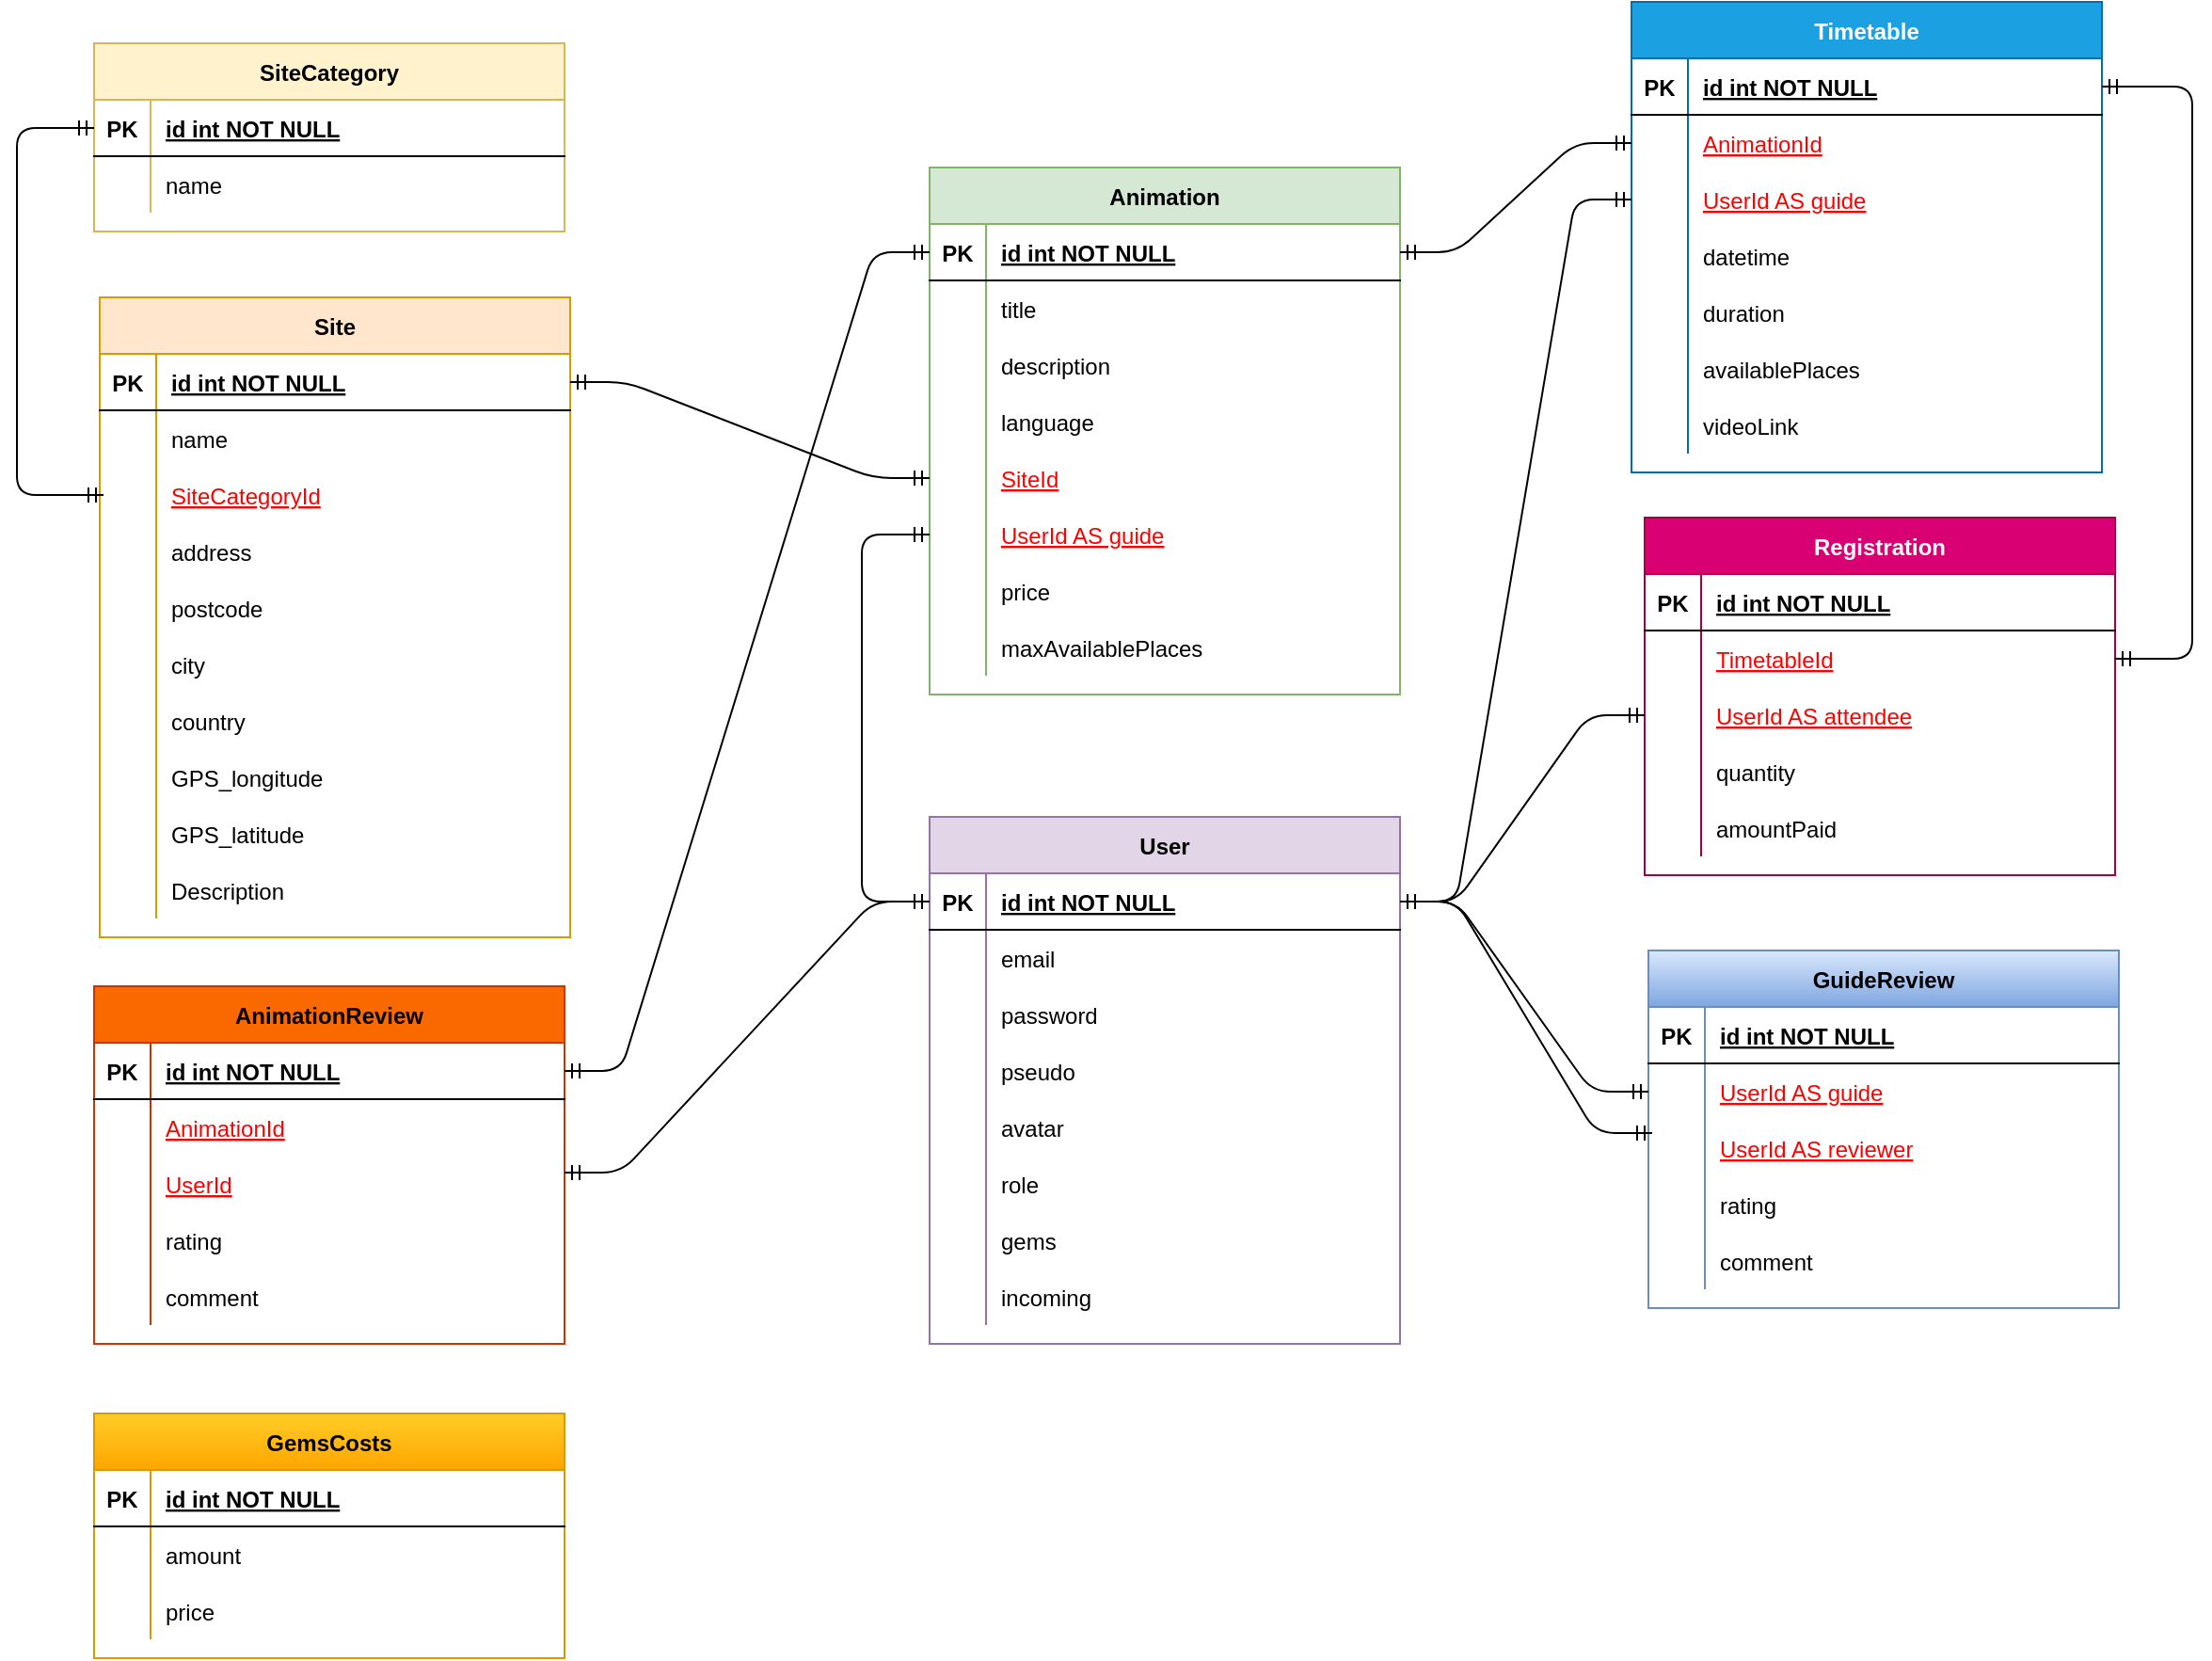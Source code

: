 <mxfile version="14.9.0" type="github">
  <diagram id="R2lEEEUBdFMjLlhIrx00" name="Page-1">
    <mxGraphModel dx="1422" dy="714" grid="0" gridSize="10" guides="1" tooltips="1" connect="1" arrows="1" fold="1" page="1" pageScale="1" pageWidth="1654" pageHeight="1169" math="0" shadow="0" extFonts="Permanent Marker^https://fonts.googleapis.com/css?family=Permanent+Marker">
      <root>
        <mxCell id="0" />
        <mxCell id="1" parent="0" />
        <mxCell id="C-vyLk0tnHw3VtMMgP7b-23" value="User" style="shape=table;startSize=30;container=1;collapsible=1;childLayout=tableLayout;fixedRows=1;rowLines=0;fontStyle=1;align=center;resizeLast=1;fillColor=#e1d5e7;strokeColor=#9673a6;" parent="1" vertex="1">
          <mxGeometry x="540" y="458" width="250" height="280" as="geometry" />
        </mxCell>
        <mxCell id="C-vyLk0tnHw3VtMMgP7b-24" value="" style="shape=partialRectangle;collapsible=0;dropTarget=0;pointerEvents=0;fillColor=none;points=[[0,0.5],[1,0.5]];portConstraint=eastwest;top=0;left=0;right=0;bottom=1;" parent="C-vyLk0tnHw3VtMMgP7b-23" vertex="1">
          <mxGeometry y="30" width="250" height="30" as="geometry" />
        </mxCell>
        <mxCell id="C-vyLk0tnHw3VtMMgP7b-25" value="PK" style="shape=partialRectangle;overflow=hidden;connectable=0;fillColor=none;top=0;left=0;bottom=0;right=0;fontStyle=1;" parent="C-vyLk0tnHw3VtMMgP7b-24" vertex="1">
          <mxGeometry width="30" height="30" as="geometry" />
        </mxCell>
        <mxCell id="C-vyLk0tnHw3VtMMgP7b-26" value="id int NOT NULL " style="shape=partialRectangle;overflow=hidden;connectable=0;fillColor=none;top=0;left=0;bottom=0;right=0;align=left;spacingLeft=6;fontStyle=5;" parent="C-vyLk0tnHw3VtMMgP7b-24" vertex="1">
          <mxGeometry x="30" width="220" height="30" as="geometry" />
        </mxCell>
        <mxCell id="C-vyLk0tnHw3VtMMgP7b-27" value="" style="shape=partialRectangle;collapsible=0;dropTarget=0;pointerEvents=0;fillColor=none;points=[[0,0.5],[1,0.5]];portConstraint=eastwest;top=0;left=0;right=0;bottom=0;" parent="C-vyLk0tnHw3VtMMgP7b-23" vertex="1">
          <mxGeometry y="60" width="250" height="30" as="geometry" />
        </mxCell>
        <mxCell id="C-vyLk0tnHw3VtMMgP7b-28" value="" style="shape=partialRectangle;overflow=hidden;connectable=0;fillColor=none;top=0;left=0;bottom=0;right=0;" parent="C-vyLk0tnHw3VtMMgP7b-27" vertex="1">
          <mxGeometry width="30" height="30" as="geometry" />
        </mxCell>
        <mxCell id="C-vyLk0tnHw3VtMMgP7b-29" value="email" style="shape=partialRectangle;overflow=hidden;connectable=0;fillColor=none;top=0;left=0;bottom=0;right=0;align=left;spacingLeft=6;" parent="C-vyLk0tnHw3VtMMgP7b-27" vertex="1">
          <mxGeometry x="30" width="220" height="30" as="geometry" />
        </mxCell>
        <mxCell id="28u61wPgRCXuvy8ZbBCX-1" value="" style="shape=partialRectangle;collapsible=0;dropTarget=0;pointerEvents=0;fillColor=none;top=0;left=0;bottom=0;right=0;points=[[0,0.5],[1,0.5]];portConstraint=eastwest;" vertex="1" parent="C-vyLk0tnHw3VtMMgP7b-23">
          <mxGeometry y="90" width="250" height="30" as="geometry" />
        </mxCell>
        <mxCell id="28u61wPgRCXuvy8ZbBCX-2" value="" style="shape=partialRectangle;connectable=0;fillColor=none;top=0;left=0;bottom=0;right=0;editable=1;overflow=hidden;" vertex="1" parent="28u61wPgRCXuvy8ZbBCX-1">
          <mxGeometry width="30" height="30" as="geometry" />
        </mxCell>
        <mxCell id="28u61wPgRCXuvy8ZbBCX-3" value="password" style="shape=partialRectangle;connectable=0;fillColor=none;top=0;left=0;bottom=0;right=0;align=left;spacingLeft=6;overflow=hidden;" vertex="1" parent="28u61wPgRCXuvy8ZbBCX-1">
          <mxGeometry x="30" width="220" height="30" as="geometry" />
        </mxCell>
        <mxCell id="28u61wPgRCXuvy8ZbBCX-4" value="" style="shape=partialRectangle;collapsible=0;dropTarget=0;pointerEvents=0;fillColor=none;top=0;left=0;bottom=0;right=0;points=[[0,0.5],[1,0.5]];portConstraint=eastwest;" vertex="1" parent="C-vyLk0tnHw3VtMMgP7b-23">
          <mxGeometry y="120" width="250" height="30" as="geometry" />
        </mxCell>
        <mxCell id="28u61wPgRCXuvy8ZbBCX-5" value="" style="shape=partialRectangle;connectable=0;fillColor=none;top=0;left=0;bottom=0;right=0;editable=1;overflow=hidden;" vertex="1" parent="28u61wPgRCXuvy8ZbBCX-4">
          <mxGeometry width="30" height="30" as="geometry" />
        </mxCell>
        <mxCell id="28u61wPgRCXuvy8ZbBCX-6" value="pseudo" style="shape=partialRectangle;connectable=0;fillColor=none;top=0;left=0;bottom=0;right=0;align=left;spacingLeft=6;overflow=hidden;" vertex="1" parent="28u61wPgRCXuvy8ZbBCX-4">
          <mxGeometry x="30" width="220" height="30" as="geometry" />
        </mxCell>
        <mxCell id="28u61wPgRCXuvy8ZbBCX-8" value="" style="shape=partialRectangle;collapsible=0;dropTarget=0;pointerEvents=0;fillColor=none;top=0;left=0;bottom=0;right=0;points=[[0,0.5],[1,0.5]];portConstraint=eastwest;" vertex="1" parent="C-vyLk0tnHw3VtMMgP7b-23">
          <mxGeometry y="150" width="250" height="30" as="geometry" />
        </mxCell>
        <mxCell id="28u61wPgRCXuvy8ZbBCX-9" value="" style="shape=partialRectangle;connectable=0;fillColor=none;top=0;left=0;bottom=0;right=0;editable=1;overflow=hidden;" vertex="1" parent="28u61wPgRCXuvy8ZbBCX-8">
          <mxGeometry width="30" height="30" as="geometry" />
        </mxCell>
        <mxCell id="28u61wPgRCXuvy8ZbBCX-10" value="avatar" style="shape=partialRectangle;connectable=0;fillColor=none;top=0;left=0;bottom=0;right=0;align=left;spacingLeft=6;overflow=hidden;" vertex="1" parent="28u61wPgRCXuvy8ZbBCX-8">
          <mxGeometry x="30" width="220" height="30" as="geometry" />
        </mxCell>
        <mxCell id="28u61wPgRCXuvy8ZbBCX-12" value="" style="shape=partialRectangle;collapsible=0;dropTarget=0;pointerEvents=0;fillColor=none;top=0;left=0;bottom=0;right=0;points=[[0,0.5],[1,0.5]];portConstraint=eastwest;" vertex="1" parent="C-vyLk0tnHw3VtMMgP7b-23">
          <mxGeometry y="180" width="250" height="30" as="geometry" />
        </mxCell>
        <mxCell id="28u61wPgRCXuvy8ZbBCX-13" value="" style="shape=partialRectangle;connectable=0;fillColor=none;top=0;left=0;bottom=0;right=0;editable=1;overflow=hidden;" vertex="1" parent="28u61wPgRCXuvy8ZbBCX-12">
          <mxGeometry width="30" height="30" as="geometry" />
        </mxCell>
        <mxCell id="28u61wPgRCXuvy8ZbBCX-14" value="role" style="shape=partialRectangle;connectable=0;fillColor=none;top=0;left=0;bottom=0;right=0;align=left;spacingLeft=6;overflow=hidden;" vertex="1" parent="28u61wPgRCXuvy8ZbBCX-12">
          <mxGeometry x="30" width="220" height="30" as="geometry" />
        </mxCell>
        <mxCell id="28u61wPgRCXuvy8ZbBCX-20" value="" style="shape=partialRectangle;collapsible=0;dropTarget=0;pointerEvents=0;fillColor=none;top=0;left=0;bottom=0;right=0;points=[[0,0.5],[1,0.5]];portConstraint=eastwest;" vertex="1" parent="C-vyLk0tnHw3VtMMgP7b-23">
          <mxGeometry y="210" width="250" height="30" as="geometry" />
        </mxCell>
        <mxCell id="28u61wPgRCXuvy8ZbBCX-21" value="" style="shape=partialRectangle;connectable=0;fillColor=none;top=0;left=0;bottom=0;right=0;editable=1;overflow=hidden;" vertex="1" parent="28u61wPgRCXuvy8ZbBCX-20">
          <mxGeometry width="30" height="30" as="geometry" />
        </mxCell>
        <mxCell id="28u61wPgRCXuvy8ZbBCX-22" value="gems" style="shape=partialRectangle;connectable=0;fillColor=none;top=0;left=0;bottom=0;right=0;align=left;spacingLeft=6;overflow=hidden;" vertex="1" parent="28u61wPgRCXuvy8ZbBCX-20">
          <mxGeometry x="30" width="220" height="30" as="geometry" />
        </mxCell>
        <mxCell id="28u61wPgRCXuvy8ZbBCX-23" value="" style="shape=partialRectangle;collapsible=0;dropTarget=0;pointerEvents=0;fillColor=none;top=0;left=0;bottom=0;right=0;points=[[0,0.5],[1,0.5]];portConstraint=eastwest;" vertex="1" parent="C-vyLk0tnHw3VtMMgP7b-23">
          <mxGeometry y="240" width="250" height="30" as="geometry" />
        </mxCell>
        <mxCell id="28u61wPgRCXuvy8ZbBCX-24" value="" style="shape=partialRectangle;connectable=0;fillColor=none;top=0;left=0;bottom=0;right=0;editable=1;overflow=hidden;" vertex="1" parent="28u61wPgRCXuvy8ZbBCX-23">
          <mxGeometry width="30" height="30" as="geometry" />
        </mxCell>
        <mxCell id="28u61wPgRCXuvy8ZbBCX-25" value="incoming" style="shape=partialRectangle;connectable=0;fillColor=none;top=0;left=0;bottom=0;right=0;align=left;spacingLeft=6;overflow=hidden;" vertex="1" parent="28u61wPgRCXuvy8ZbBCX-23">
          <mxGeometry x="30" width="220" height="30" as="geometry" />
        </mxCell>
        <mxCell id="28u61wPgRCXuvy8ZbBCX-26" value="Site" style="shape=table;startSize=30;container=1;collapsible=1;childLayout=tableLayout;fixedRows=1;rowLines=0;fontStyle=1;align=center;resizeLast=1;fillColor=#ffe6cc;strokeColor=#d79b00;" vertex="1" parent="1">
          <mxGeometry x="99" y="182" width="250" height="340" as="geometry" />
        </mxCell>
        <mxCell id="28u61wPgRCXuvy8ZbBCX-27" value="" style="shape=partialRectangle;collapsible=0;dropTarget=0;pointerEvents=0;fillColor=none;points=[[0,0.5],[1,0.5]];portConstraint=eastwest;top=0;left=0;right=0;bottom=1;" vertex="1" parent="28u61wPgRCXuvy8ZbBCX-26">
          <mxGeometry y="30" width="250" height="30" as="geometry" />
        </mxCell>
        <mxCell id="28u61wPgRCXuvy8ZbBCX-28" value="PK" style="shape=partialRectangle;overflow=hidden;connectable=0;fillColor=none;top=0;left=0;bottom=0;right=0;fontStyle=1;" vertex="1" parent="28u61wPgRCXuvy8ZbBCX-27">
          <mxGeometry width="30" height="30" as="geometry" />
        </mxCell>
        <mxCell id="28u61wPgRCXuvy8ZbBCX-29" value="id int NOT NULL " style="shape=partialRectangle;overflow=hidden;connectable=0;fillColor=none;top=0;left=0;bottom=0;right=0;align=left;spacingLeft=6;fontStyle=5;" vertex="1" parent="28u61wPgRCXuvy8ZbBCX-27">
          <mxGeometry x="30" width="220" height="30" as="geometry" />
        </mxCell>
        <mxCell id="28u61wPgRCXuvy8ZbBCX-30" value="" style="shape=partialRectangle;collapsible=0;dropTarget=0;pointerEvents=0;fillColor=none;points=[[0,0.5],[1,0.5]];portConstraint=eastwest;top=0;left=0;right=0;bottom=0;" vertex="1" parent="28u61wPgRCXuvy8ZbBCX-26">
          <mxGeometry y="60" width="250" height="30" as="geometry" />
        </mxCell>
        <mxCell id="28u61wPgRCXuvy8ZbBCX-31" value="" style="shape=partialRectangle;overflow=hidden;connectable=0;fillColor=none;top=0;left=0;bottom=0;right=0;" vertex="1" parent="28u61wPgRCXuvy8ZbBCX-30">
          <mxGeometry width="30" height="30" as="geometry" />
        </mxCell>
        <mxCell id="28u61wPgRCXuvy8ZbBCX-32" value="name" style="shape=partialRectangle;overflow=hidden;connectable=0;fillColor=none;top=0;left=0;bottom=0;right=0;align=left;spacingLeft=6;" vertex="1" parent="28u61wPgRCXuvy8ZbBCX-30">
          <mxGeometry x="30" width="220" height="30" as="geometry" />
        </mxCell>
        <mxCell id="28u61wPgRCXuvy8ZbBCX-83" value="" style="shape=partialRectangle;collapsible=0;dropTarget=0;pointerEvents=0;fillColor=none;top=0;left=0;bottom=0;right=0;points=[[0,0.5],[1,0.5]];portConstraint=eastwest;" vertex="1" parent="28u61wPgRCXuvy8ZbBCX-26">
          <mxGeometry y="90" width="250" height="30" as="geometry" />
        </mxCell>
        <mxCell id="28u61wPgRCXuvy8ZbBCX-84" value="" style="shape=partialRectangle;connectable=0;fillColor=none;top=0;left=0;bottom=0;right=0;editable=1;overflow=hidden;" vertex="1" parent="28u61wPgRCXuvy8ZbBCX-83">
          <mxGeometry width="30" height="30" as="geometry" />
        </mxCell>
        <mxCell id="28u61wPgRCXuvy8ZbBCX-85" value="SiteCategoryId" style="shape=partialRectangle;connectable=0;fillColor=none;top=0;left=0;bottom=0;right=0;align=left;spacingLeft=6;overflow=hidden;fontStyle=4;fontColor=#FF0000;" vertex="1" parent="28u61wPgRCXuvy8ZbBCX-83">
          <mxGeometry x="30" width="220" height="30" as="geometry" />
        </mxCell>
        <mxCell id="28u61wPgRCXuvy8ZbBCX-33" value="" style="shape=partialRectangle;collapsible=0;dropTarget=0;pointerEvents=0;fillColor=none;top=0;left=0;bottom=0;right=0;points=[[0,0.5],[1,0.5]];portConstraint=eastwest;" vertex="1" parent="28u61wPgRCXuvy8ZbBCX-26">
          <mxGeometry y="120" width="250" height="30" as="geometry" />
        </mxCell>
        <mxCell id="28u61wPgRCXuvy8ZbBCX-34" value="" style="shape=partialRectangle;connectable=0;fillColor=none;top=0;left=0;bottom=0;right=0;editable=1;overflow=hidden;" vertex="1" parent="28u61wPgRCXuvy8ZbBCX-33">
          <mxGeometry width="30" height="30" as="geometry" />
        </mxCell>
        <mxCell id="28u61wPgRCXuvy8ZbBCX-35" value="address" style="shape=partialRectangle;connectable=0;fillColor=none;top=0;left=0;bottom=0;right=0;align=left;spacingLeft=6;overflow=hidden;" vertex="1" parent="28u61wPgRCXuvy8ZbBCX-33">
          <mxGeometry x="30" width="220" height="30" as="geometry" />
        </mxCell>
        <mxCell id="28u61wPgRCXuvy8ZbBCX-36" value="" style="shape=partialRectangle;collapsible=0;dropTarget=0;pointerEvents=0;fillColor=none;top=0;left=0;bottom=0;right=0;points=[[0,0.5],[1,0.5]];portConstraint=eastwest;" vertex="1" parent="28u61wPgRCXuvy8ZbBCX-26">
          <mxGeometry y="150" width="250" height="30" as="geometry" />
        </mxCell>
        <mxCell id="28u61wPgRCXuvy8ZbBCX-37" value="" style="shape=partialRectangle;connectable=0;fillColor=none;top=0;left=0;bottom=0;right=0;editable=1;overflow=hidden;" vertex="1" parent="28u61wPgRCXuvy8ZbBCX-36">
          <mxGeometry width="30" height="30" as="geometry" />
        </mxCell>
        <mxCell id="28u61wPgRCXuvy8ZbBCX-38" value="postcode" style="shape=partialRectangle;connectable=0;fillColor=none;top=0;left=0;bottom=0;right=0;align=left;spacingLeft=6;overflow=hidden;" vertex="1" parent="28u61wPgRCXuvy8ZbBCX-36">
          <mxGeometry x="30" width="220" height="30" as="geometry" />
        </mxCell>
        <mxCell id="28u61wPgRCXuvy8ZbBCX-39" value="" style="shape=partialRectangle;collapsible=0;dropTarget=0;pointerEvents=0;fillColor=none;top=0;left=0;bottom=0;right=0;points=[[0,0.5],[1,0.5]];portConstraint=eastwest;" vertex="1" parent="28u61wPgRCXuvy8ZbBCX-26">
          <mxGeometry y="180" width="250" height="30" as="geometry" />
        </mxCell>
        <mxCell id="28u61wPgRCXuvy8ZbBCX-40" value="" style="shape=partialRectangle;connectable=0;fillColor=none;top=0;left=0;bottom=0;right=0;editable=1;overflow=hidden;" vertex="1" parent="28u61wPgRCXuvy8ZbBCX-39">
          <mxGeometry width="30" height="30" as="geometry" />
        </mxCell>
        <mxCell id="28u61wPgRCXuvy8ZbBCX-41" value="city" style="shape=partialRectangle;connectable=0;fillColor=none;top=0;left=0;bottom=0;right=0;align=left;spacingLeft=6;overflow=hidden;" vertex="1" parent="28u61wPgRCXuvy8ZbBCX-39">
          <mxGeometry x="30" width="220" height="30" as="geometry" />
        </mxCell>
        <mxCell id="28u61wPgRCXuvy8ZbBCX-42" value="" style="shape=partialRectangle;collapsible=0;dropTarget=0;pointerEvents=0;fillColor=none;top=0;left=0;bottom=0;right=0;points=[[0,0.5],[1,0.5]];portConstraint=eastwest;" vertex="1" parent="28u61wPgRCXuvy8ZbBCX-26">
          <mxGeometry y="210" width="250" height="30" as="geometry" />
        </mxCell>
        <mxCell id="28u61wPgRCXuvy8ZbBCX-43" value="" style="shape=partialRectangle;connectable=0;fillColor=none;top=0;left=0;bottom=0;right=0;editable=1;overflow=hidden;" vertex="1" parent="28u61wPgRCXuvy8ZbBCX-42">
          <mxGeometry width="30" height="30" as="geometry" />
        </mxCell>
        <mxCell id="28u61wPgRCXuvy8ZbBCX-44" value="country" style="shape=partialRectangle;connectable=0;fillColor=none;top=0;left=0;bottom=0;right=0;align=left;spacingLeft=6;overflow=hidden;" vertex="1" parent="28u61wPgRCXuvy8ZbBCX-42">
          <mxGeometry x="30" width="220" height="30" as="geometry" />
        </mxCell>
        <mxCell id="28u61wPgRCXuvy8ZbBCX-45" value="" style="shape=partialRectangle;collapsible=0;dropTarget=0;pointerEvents=0;fillColor=none;top=0;left=0;bottom=0;right=0;points=[[0,0.5],[1,0.5]];portConstraint=eastwest;" vertex="1" parent="28u61wPgRCXuvy8ZbBCX-26">
          <mxGeometry y="240" width="250" height="30" as="geometry" />
        </mxCell>
        <mxCell id="28u61wPgRCXuvy8ZbBCX-46" value="" style="shape=partialRectangle;connectable=0;fillColor=none;top=0;left=0;bottom=0;right=0;editable=1;overflow=hidden;" vertex="1" parent="28u61wPgRCXuvy8ZbBCX-45">
          <mxGeometry width="30" height="30" as="geometry" />
        </mxCell>
        <mxCell id="28u61wPgRCXuvy8ZbBCX-47" value="GPS_longitude" style="shape=partialRectangle;connectable=0;fillColor=none;top=0;left=0;bottom=0;right=0;align=left;spacingLeft=6;overflow=hidden;" vertex="1" parent="28u61wPgRCXuvy8ZbBCX-45">
          <mxGeometry x="30" width="220" height="30" as="geometry" />
        </mxCell>
        <mxCell id="28u61wPgRCXuvy8ZbBCX-48" value="" style="shape=partialRectangle;collapsible=0;dropTarget=0;pointerEvents=0;fillColor=none;top=0;left=0;bottom=0;right=0;points=[[0,0.5],[1,0.5]];portConstraint=eastwest;" vertex="1" parent="28u61wPgRCXuvy8ZbBCX-26">
          <mxGeometry y="270" width="250" height="30" as="geometry" />
        </mxCell>
        <mxCell id="28u61wPgRCXuvy8ZbBCX-49" value="" style="shape=partialRectangle;connectable=0;fillColor=none;top=0;left=0;bottom=0;right=0;editable=1;overflow=hidden;" vertex="1" parent="28u61wPgRCXuvy8ZbBCX-48">
          <mxGeometry width="30" height="30" as="geometry" />
        </mxCell>
        <mxCell id="28u61wPgRCXuvy8ZbBCX-50" value="GPS_latitude" style="shape=partialRectangle;connectable=0;fillColor=none;top=0;left=0;bottom=0;right=0;align=left;spacingLeft=6;overflow=hidden;" vertex="1" parent="28u61wPgRCXuvy8ZbBCX-48">
          <mxGeometry x="30" width="220" height="30" as="geometry" />
        </mxCell>
        <mxCell id="28u61wPgRCXuvy8ZbBCX-51" value="" style="shape=partialRectangle;collapsible=0;dropTarget=0;pointerEvents=0;fillColor=none;top=0;left=0;bottom=0;right=0;points=[[0,0.5],[1,0.5]];portConstraint=eastwest;" vertex="1" parent="28u61wPgRCXuvy8ZbBCX-26">
          <mxGeometry y="300" width="250" height="30" as="geometry" />
        </mxCell>
        <mxCell id="28u61wPgRCXuvy8ZbBCX-52" value="" style="shape=partialRectangle;connectable=0;fillColor=none;top=0;left=0;bottom=0;right=0;editable=1;overflow=hidden;" vertex="1" parent="28u61wPgRCXuvy8ZbBCX-51">
          <mxGeometry width="30" height="30" as="geometry" />
        </mxCell>
        <mxCell id="28u61wPgRCXuvy8ZbBCX-53" value="Description" style="shape=partialRectangle;connectable=0;fillColor=none;top=0;left=0;bottom=0;right=0;align=left;spacingLeft=6;overflow=hidden;" vertex="1" parent="28u61wPgRCXuvy8ZbBCX-51">
          <mxGeometry x="30" width="220" height="30" as="geometry" />
        </mxCell>
        <mxCell id="28u61wPgRCXuvy8ZbBCX-54" value="SiteCategory" style="shape=table;startSize=30;container=1;collapsible=1;childLayout=tableLayout;fixedRows=1;rowLines=0;fontStyle=1;align=center;resizeLast=1;fillColor=#fff2cc;strokeColor=#d6b656;" vertex="1" parent="1">
          <mxGeometry x="96" y="47" width="250" height="100" as="geometry" />
        </mxCell>
        <mxCell id="28u61wPgRCXuvy8ZbBCX-55" value="" style="shape=partialRectangle;collapsible=0;dropTarget=0;pointerEvents=0;fillColor=none;points=[[0,0.5],[1,0.5]];portConstraint=eastwest;top=0;left=0;right=0;bottom=1;" vertex="1" parent="28u61wPgRCXuvy8ZbBCX-54">
          <mxGeometry y="30" width="250" height="30" as="geometry" />
        </mxCell>
        <mxCell id="28u61wPgRCXuvy8ZbBCX-56" value="PK" style="shape=partialRectangle;overflow=hidden;connectable=0;fillColor=none;top=0;left=0;bottom=0;right=0;fontStyle=1;" vertex="1" parent="28u61wPgRCXuvy8ZbBCX-55">
          <mxGeometry width="30" height="30" as="geometry" />
        </mxCell>
        <mxCell id="28u61wPgRCXuvy8ZbBCX-57" value="id int NOT NULL " style="shape=partialRectangle;overflow=hidden;connectable=0;fillColor=none;top=0;left=0;bottom=0;right=0;align=left;spacingLeft=6;fontStyle=5;" vertex="1" parent="28u61wPgRCXuvy8ZbBCX-55">
          <mxGeometry x="30" width="220" height="30" as="geometry" />
        </mxCell>
        <mxCell id="28u61wPgRCXuvy8ZbBCX-58" value="" style="shape=partialRectangle;collapsible=0;dropTarget=0;pointerEvents=0;fillColor=none;points=[[0,0.5],[1,0.5]];portConstraint=eastwest;top=0;left=0;right=0;bottom=0;" vertex="1" parent="28u61wPgRCXuvy8ZbBCX-54">
          <mxGeometry y="60" width="250" height="30" as="geometry" />
        </mxCell>
        <mxCell id="28u61wPgRCXuvy8ZbBCX-59" value="" style="shape=partialRectangle;overflow=hidden;connectable=0;fillColor=none;top=0;left=0;bottom=0;right=0;" vertex="1" parent="28u61wPgRCXuvy8ZbBCX-58">
          <mxGeometry width="30" height="30" as="geometry" />
        </mxCell>
        <mxCell id="28u61wPgRCXuvy8ZbBCX-60" value="name" style="shape=partialRectangle;overflow=hidden;connectable=0;fillColor=none;top=0;left=0;bottom=0;right=0;align=left;spacingLeft=6;" vertex="1" parent="28u61wPgRCXuvy8ZbBCX-58">
          <mxGeometry x="30" width="220" height="30" as="geometry" />
        </mxCell>
        <mxCell id="28u61wPgRCXuvy8ZbBCX-86" value="Animation" style="shape=table;startSize=30;container=1;collapsible=1;childLayout=tableLayout;fixedRows=1;rowLines=0;fontStyle=1;align=center;resizeLast=1;fillColor=#d5e8d4;strokeColor=#82b366;" vertex="1" parent="1">
          <mxGeometry x="540" y="113" width="250" height="280" as="geometry" />
        </mxCell>
        <mxCell id="28u61wPgRCXuvy8ZbBCX-87" value="" style="shape=partialRectangle;collapsible=0;dropTarget=0;pointerEvents=0;fillColor=none;points=[[0,0.5],[1,0.5]];portConstraint=eastwest;top=0;left=0;right=0;bottom=1;" vertex="1" parent="28u61wPgRCXuvy8ZbBCX-86">
          <mxGeometry y="30" width="250" height="30" as="geometry" />
        </mxCell>
        <mxCell id="28u61wPgRCXuvy8ZbBCX-88" value="PK" style="shape=partialRectangle;overflow=hidden;connectable=0;fillColor=none;top=0;left=0;bottom=0;right=0;fontStyle=1;" vertex="1" parent="28u61wPgRCXuvy8ZbBCX-87">
          <mxGeometry width="30" height="30" as="geometry" />
        </mxCell>
        <mxCell id="28u61wPgRCXuvy8ZbBCX-89" value="id int NOT NULL " style="shape=partialRectangle;overflow=hidden;connectable=0;fillColor=none;top=0;left=0;bottom=0;right=0;align=left;spacingLeft=6;fontStyle=5;" vertex="1" parent="28u61wPgRCXuvy8ZbBCX-87">
          <mxGeometry x="30" width="220" height="30" as="geometry" />
        </mxCell>
        <mxCell id="28u61wPgRCXuvy8ZbBCX-90" value="" style="shape=partialRectangle;collapsible=0;dropTarget=0;pointerEvents=0;fillColor=none;points=[[0,0.5],[1,0.5]];portConstraint=eastwest;top=0;left=0;right=0;bottom=0;" vertex="1" parent="28u61wPgRCXuvy8ZbBCX-86">
          <mxGeometry y="60" width="250" height="30" as="geometry" />
        </mxCell>
        <mxCell id="28u61wPgRCXuvy8ZbBCX-91" value="" style="shape=partialRectangle;overflow=hidden;connectable=0;fillColor=none;top=0;left=0;bottom=0;right=0;" vertex="1" parent="28u61wPgRCXuvy8ZbBCX-90">
          <mxGeometry width="30" height="30" as="geometry" />
        </mxCell>
        <mxCell id="28u61wPgRCXuvy8ZbBCX-92" value="title" style="shape=partialRectangle;overflow=hidden;connectable=0;fillColor=none;top=0;left=0;bottom=0;right=0;align=left;spacingLeft=6;" vertex="1" parent="28u61wPgRCXuvy8ZbBCX-90">
          <mxGeometry x="30" width="220" height="30" as="geometry" />
        </mxCell>
        <mxCell id="28u61wPgRCXuvy8ZbBCX-99" value="" style="shape=partialRectangle;collapsible=0;dropTarget=0;pointerEvents=0;fillColor=none;top=0;left=0;bottom=0;right=0;points=[[0,0.5],[1,0.5]];portConstraint=eastwest;" vertex="1" parent="28u61wPgRCXuvy8ZbBCX-86">
          <mxGeometry y="90" width="250" height="30" as="geometry" />
        </mxCell>
        <mxCell id="28u61wPgRCXuvy8ZbBCX-100" value="" style="shape=partialRectangle;connectable=0;fillColor=none;top=0;left=0;bottom=0;right=0;editable=1;overflow=hidden;" vertex="1" parent="28u61wPgRCXuvy8ZbBCX-99">
          <mxGeometry width="30" height="30" as="geometry" />
        </mxCell>
        <mxCell id="28u61wPgRCXuvy8ZbBCX-101" value="description" style="shape=partialRectangle;connectable=0;fillColor=none;top=0;left=0;bottom=0;right=0;align=left;spacingLeft=6;overflow=hidden;" vertex="1" parent="28u61wPgRCXuvy8ZbBCX-99">
          <mxGeometry x="30" width="220" height="30" as="geometry" />
        </mxCell>
        <mxCell id="28u61wPgRCXuvy8ZbBCX-102" value="" style="shape=partialRectangle;collapsible=0;dropTarget=0;pointerEvents=0;fillColor=none;top=0;left=0;bottom=0;right=0;points=[[0,0.5],[1,0.5]];portConstraint=eastwest;" vertex="1" parent="28u61wPgRCXuvy8ZbBCX-86">
          <mxGeometry y="120" width="250" height="30" as="geometry" />
        </mxCell>
        <mxCell id="28u61wPgRCXuvy8ZbBCX-103" value="" style="shape=partialRectangle;connectable=0;fillColor=none;top=0;left=0;bottom=0;right=0;editable=1;overflow=hidden;" vertex="1" parent="28u61wPgRCXuvy8ZbBCX-102">
          <mxGeometry width="30" height="30" as="geometry" />
        </mxCell>
        <mxCell id="28u61wPgRCXuvy8ZbBCX-104" value="language" style="shape=partialRectangle;connectable=0;fillColor=none;top=0;left=0;bottom=0;right=0;align=left;spacingLeft=6;overflow=hidden;" vertex="1" parent="28u61wPgRCXuvy8ZbBCX-102">
          <mxGeometry x="30" width="220" height="30" as="geometry" />
        </mxCell>
        <mxCell id="28u61wPgRCXuvy8ZbBCX-93" value="" style="shape=partialRectangle;collapsible=0;dropTarget=0;pointerEvents=0;fillColor=none;top=0;left=0;bottom=0;right=0;points=[[0,0.5],[1,0.5]];portConstraint=eastwest;" vertex="1" parent="28u61wPgRCXuvy8ZbBCX-86">
          <mxGeometry y="150" width="250" height="30" as="geometry" />
        </mxCell>
        <mxCell id="28u61wPgRCXuvy8ZbBCX-94" value="" style="shape=partialRectangle;connectable=0;fillColor=none;top=0;left=0;bottom=0;right=0;editable=1;overflow=hidden;" vertex="1" parent="28u61wPgRCXuvy8ZbBCX-93">
          <mxGeometry width="30" height="30" as="geometry" />
        </mxCell>
        <mxCell id="28u61wPgRCXuvy8ZbBCX-95" value="SiteId" style="shape=partialRectangle;connectable=0;fillColor=none;top=0;left=0;bottom=0;right=0;align=left;spacingLeft=6;overflow=hidden;fontStyle=4;fontColor=#FF0000;" vertex="1" parent="28u61wPgRCXuvy8ZbBCX-93">
          <mxGeometry x="30" width="220" height="30" as="geometry" />
        </mxCell>
        <mxCell id="28u61wPgRCXuvy8ZbBCX-96" value="" style="shape=partialRectangle;collapsible=0;dropTarget=0;pointerEvents=0;fillColor=none;top=0;left=0;bottom=0;right=0;points=[[0,0.5],[1,0.5]];portConstraint=eastwest;" vertex="1" parent="28u61wPgRCXuvy8ZbBCX-86">
          <mxGeometry y="180" width="250" height="30" as="geometry" />
        </mxCell>
        <mxCell id="28u61wPgRCXuvy8ZbBCX-97" value="" style="shape=partialRectangle;connectable=0;fillColor=none;top=0;left=0;bottom=0;right=0;editable=1;overflow=hidden;" vertex="1" parent="28u61wPgRCXuvy8ZbBCX-96">
          <mxGeometry width="30" height="30" as="geometry" />
        </mxCell>
        <mxCell id="28u61wPgRCXuvy8ZbBCX-98" value="UserId AS guide" style="shape=partialRectangle;connectable=0;fillColor=none;top=0;left=0;bottom=0;right=0;align=left;spacingLeft=6;overflow=hidden;fontStyle=4;fontColor=#FF0000;" vertex="1" parent="28u61wPgRCXuvy8ZbBCX-96">
          <mxGeometry x="30" width="220" height="30" as="geometry" />
        </mxCell>
        <mxCell id="28u61wPgRCXuvy8ZbBCX-105" value="" style="shape=partialRectangle;collapsible=0;dropTarget=0;pointerEvents=0;fillColor=none;top=0;left=0;bottom=0;right=0;points=[[0,0.5],[1,0.5]];portConstraint=eastwest;" vertex="1" parent="28u61wPgRCXuvy8ZbBCX-86">
          <mxGeometry y="210" width="250" height="30" as="geometry" />
        </mxCell>
        <mxCell id="28u61wPgRCXuvy8ZbBCX-106" value="" style="shape=partialRectangle;connectable=0;fillColor=none;top=0;left=0;bottom=0;right=0;editable=1;overflow=hidden;" vertex="1" parent="28u61wPgRCXuvy8ZbBCX-105">
          <mxGeometry width="30" height="30" as="geometry" />
        </mxCell>
        <mxCell id="28u61wPgRCXuvy8ZbBCX-107" value="price" style="shape=partialRectangle;connectable=0;fillColor=none;top=0;left=0;bottom=0;right=0;align=left;spacingLeft=6;overflow=hidden;" vertex="1" parent="28u61wPgRCXuvy8ZbBCX-105">
          <mxGeometry x="30" width="220" height="30" as="geometry" />
        </mxCell>
        <mxCell id="28u61wPgRCXuvy8ZbBCX-108" value="" style="shape=partialRectangle;collapsible=0;dropTarget=0;pointerEvents=0;fillColor=none;top=0;left=0;bottom=0;right=0;points=[[0,0.5],[1,0.5]];portConstraint=eastwest;" vertex="1" parent="28u61wPgRCXuvy8ZbBCX-86">
          <mxGeometry y="240" width="250" height="30" as="geometry" />
        </mxCell>
        <mxCell id="28u61wPgRCXuvy8ZbBCX-109" value="" style="shape=partialRectangle;connectable=0;fillColor=none;top=0;left=0;bottom=0;right=0;editable=1;overflow=hidden;" vertex="1" parent="28u61wPgRCXuvy8ZbBCX-108">
          <mxGeometry width="30" height="30" as="geometry" />
        </mxCell>
        <mxCell id="28u61wPgRCXuvy8ZbBCX-110" value="maxAvailablePlaces" style="shape=partialRectangle;connectable=0;fillColor=none;top=0;left=0;bottom=0;right=0;align=left;spacingLeft=6;overflow=hidden;" vertex="1" parent="28u61wPgRCXuvy8ZbBCX-108">
          <mxGeometry x="30" width="220" height="30" as="geometry" />
        </mxCell>
        <mxCell id="28u61wPgRCXuvy8ZbBCX-120" value="Timetable" style="shape=table;startSize=30;container=1;collapsible=1;childLayout=tableLayout;fixedRows=1;rowLines=0;fontStyle=1;align=center;resizeLast=1;fillColor=#1ba1e2;strokeColor=#006EAF;fontColor=#ffffff;" vertex="1" parent="1">
          <mxGeometry x="913" y="25" width="250" height="250" as="geometry" />
        </mxCell>
        <mxCell id="28u61wPgRCXuvy8ZbBCX-121" value="" style="shape=partialRectangle;collapsible=0;dropTarget=0;pointerEvents=0;fillColor=none;points=[[0,0.5],[1,0.5]];portConstraint=eastwest;top=0;left=0;right=0;bottom=1;" vertex="1" parent="28u61wPgRCXuvy8ZbBCX-120">
          <mxGeometry y="30" width="250" height="30" as="geometry" />
        </mxCell>
        <mxCell id="28u61wPgRCXuvy8ZbBCX-122" value="PK" style="shape=partialRectangle;overflow=hidden;connectable=0;fillColor=none;top=0;left=0;bottom=0;right=0;fontStyle=1;" vertex="1" parent="28u61wPgRCXuvy8ZbBCX-121">
          <mxGeometry width="30" height="30" as="geometry" />
        </mxCell>
        <mxCell id="28u61wPgRCXuvy8ZbBCX-123" value="id int NOT NULL " style="shape=partialRectangle;overflow=hidden;connectable=0;fillColor=none;top=0;left=0;bottom=0;right=0;align=left;spacingLeft=6;fontStyle=5;" vertex="1" parent="28u61wPgRCXuvy8ZbBCX-121">
          <mxGeometry x="30" width="220" height="30" as="geometry" />
        </mxCell>
        <mxCell id="28u61wPgRCXuvy8ZbBCX-133" value="" style="shape=partialRectangle;collapsible=0;dropTarget=0;pointerEvents=0;fillColor=none;top=0;left=0;bottom=0;right=0;points=[[0,0.5],[1,0.5]];portConstraint=eastwest;" vertex="1" parent="28u61wPgRCXuvy8ZbBCX-120">
          <mxGeometry y="60" width="250" height="30" as="geometry" />
        </mxCell>
        <mxCell id="28u61wPgRCXuvy8ZbBCX-134" value="" style="shape=partialRectangle;connectable=0;fillColor=none;top=0;left=0;bottom=0;right=0;editable=1;overflow=hidden;" vertex="1" parent="28u61wPgRCXuvy8ZbBCX-133">
          <mxGeometry width="30" height="30" as="geometry" />
        </mxCell>
        <mxCell id="28u61wPgRCXuvy8ZbBCX-135" value="AnimationId" style="shape=partialRectangle;connectable=0;fillColor=none;top=0;left=0;bottom=0;right=0;align=left;spacingLeft=6;overflow=hidden;fontStyle=4;fontColor=#FF0000;" vertex="1" parent="28u61wPgRCXuvy8ZbBCX-133">
          <mxGeometry x="30" width="220" height="30" as="geometry" />
        </mxCell>
        <mxCell id="28u61wPgRCXuvy8ZbBCX-136" value="" style="shape=partialRectangle;collapsible=0;dropTarget=0;pointerEvents=0;fillColor=none;top=0;left=0;bottom=0;right=0;points=[[0,0.5],[1,0.5]];portConstraint=eastwest;" vertex="1" parent="28u61wPgRCXuvy8ZbBCX-120">
          <mxGeometry y="90" width="250" height="30" as="geometry" />
        </mxCell>
        <mxCell id="28u61wPgRCXuvy8ZbBCX-137" value="" style="shape=partialRectangle;connectable=0;fillColor=none;top=0;left=0;bottom=0;right=0;editable=1;overflow=hidden;" vertex="1" parent="28u61wPgRCXuvy8ZbBCX-136">
          <mxGeometry width="30" height="30" as="geometry" />
        </mxCell>
        <mxCell id="28u61wPgRCXuvy8ZbBCX-138" value="UserId AS guide" style="shape=partialRectangle;connectable=0;fillColor=none;top=0;left=0;bottom=0;right=0;align=left;spacingLeft=6;overflow=hidden;fontStyle=4;fontColor=#FF0000;" vertex="1" parent="28u61wPgRCXuvy8ZbBCX-136">
          <mxGeometry x="30" width="220" height="30" as="geometry" />
        </mxCell>
        <mxCell id="28u61wPgRCXuvy8ZbBCX-124" value="" style="shape=partialRectangle;collapsible=0;dropTarget=0;pointerEvents=0;fillColor=none;points=[[0,0.5],[1,0.5]];portConstraint=eastwest;top=0;left=0;right=0;bottom=0;" vertex="1" parent="28u61wPgRCXuvy8ZbBCX-120">
          <mxGeometry y="120" width="250" height="30" as="geometry" />
        </mxCell>
        <mxCell id="28u61wPgRCXuvy8ZbBCX-125" value="" style="shape=partialRectangle;overflow=hidden;connectable=0;fillColor=none;top=0;left=0;bottom=0;right=0;" vertex="1" parent="28u61wPgRCXuvy8ZbBCX-124">
          <mxGeometry width="30" height="30" as="geometry" />
        </mxCell>
        <mxCell id="28u61wPgRCXuvy8ZbBCX-126" value="datetime" style="shape=partialRectangle;overflow=hidden;connectable=0;fillColor=none;top=0;left=0;bottom=0;right=0;align=left;spacingLeft=6;" vertex="1" parent="28u61wPgRCXuvy8ZbBCX-124">
          <mxGeometry x="30" width="220" height="30" as="geometry" />
        </mxCell>
        <mxCell id="28u61wPgRCXuvy8ZbBCX-127" value="" style="shape=partialRectangle;collapsible=0;dropTarget=0;pointerEvents=0;fillColor=none;top=0;left=0;bottom=0;right=0;points=[[0,0.5],[1,0.5]];portConstraint=eastwest;" vertex="1" parent="28u61wPgRCXuvy8ZbBCX-120">
          <mxGeometry y="150" width="250" height="30" as="geometry" />
        </mxCell>
        <mxCell id="28u61wPgRCXuvy8ZbBCX-128" value="" style="shape=partialRectangle;connectable=0;fillColor=none;top=0;left=0;bottom=0;right=0;editable=1;overflow=hidden;" vertex="1" parent="28u61wPgRCXuvy8ZbBCX-127">
          <mxGeometry width="30" height="30" as="geometry" />
        </mxCell>
        <mxCell id="28u61wPgRCXuvy8ZbBCX-129" value="duration" style="shape=partialRectangle;connectable=0;fillColor=none;top=0;left=0;bottom=0;right=0;align=left;spacingLeft=6;overflow=hidden;" vertex="1" parent="28u61wPgRCXuvy8ZbBCX-127">
          <mxGeometry x="30" width="220" height="30" as="geometry" />
        </mxCell>
        <mxCell id="28u61wPgRCXuvy8ZbBCX-130" value="" style="shape=partialRectangle;collapsible=0;dropTarget=0;pointerEvents=0;fillColor=none;top=0;left=0;bottom=0;right=0;points=[[0,0.5],[1,0.5]];portConstraint=eastwest;" vertex="1" parent="28u61wPgRCXuvy8ZbBCX-120">
          <mxGeometry y="180" width="250" height="30" as="geometry" />
        </mxCell>
        <mxCell id="28u61wPgRCXuvy8ZbBCX-131" value="" style="shape=partialRectangle;connectable=0;fillColor=none;top=0;left=0;bottom=0;right=0;editable=1;overflow=hidden;" vertex="1" parent="28u61wPgRCXuvy8ZbBCX-130">
          <mxGeometry width="30" height="30" as="geometry" />
        </mxCell>
        <mxCell id="28u61wPgRCXuvy8ZbBCX-132" value="availablePlaces" style="shape=partialRectangle;connectable=0;fillColor=none;top=0;left=0;bottom=0;right=0;align=left;spacingLeft=6;overflow=hidden;" vertex="1" parent="28u61wPgRCXuvy8ZbBCX-130">
          <mxGeometry x="30" width="220" height="30" as="geometry" />
        </mxCell>
        <mxCell id="28u61wPgRCXuvy8ZbBCX-218" value="" style="shape=partialRectangle;collapsible=0;dropTarget=0;pointerEvents=0;fillColor=none;top=0;left=0;bottom=0;right=0;points=[[0,0.5],[1,0.5]];portConstraint=eastwest;" vertex="1" parent="28u61wPgRCXuvy8ZbBCX-120">
          <mxGeometry y="210" width="250" height="30" as="geometry" />
        </mxCell>
        <mxCell id="28u61wPgRCXuvy8ZbBCX-219" value="" style="shape=partialRectangle;connectable=0;fillColor=none;top=0;left=0;bottom=0;right=0;editable=1;overflow=hidden;" vertex="1" parent="28u61wPgRCXuvy8ZbBCX-218">
          <mxGeometry width="30" height="30" as="geometry" />
        </mxCell>
        <mxCell id="28u61wPgRCXuvy8ZbBCX-220" value="videoLink" style="shape=partialRectangle;connectable=0;fillColor=none;top=0;left=0;bottom=0;right=0;align=left;spacingLeft=6;overflow=hidden;" vertex="1" parent="28u61wPgRCXuvy8ZbBCX-218">
          <mxGeometry x="30" width="220" height="30" as="geometry" />
        </mxCell>
        <mxCell id="28u61wPgRCXuvy8ZbBCX-145" value="Registration" style="shape=table;startSize=30;container=1;collapsible=1;childLayout=tableLayout;fixedRows=1;rowLines=0;fontStyle=1;align=center;resizeLast=1;fillColor=#d80073;strokeColor=#A50040;fontColor=#ffffff;" vertex="1" parent="1">
          <mxGeometry x="920" y="299" width="250" height="190" as="geometry" />
        </mxCell>
        <mxCell id="28u61wPgRCXuvy8ZbBCX-146" value="" style="shape=partialRectangle;collapsible=0;dropTarget=0;pointerEvents=0;fillColor=none;points=[[0,0.5],[1,0.5]];portConstraint=eastwest;top=0;left=0;right=0;bottom=1;" vertex="1" parent="28u61wPgRCXuvy8ZbBCX-145">
          <mxGeometry y="30" width="250" height="30" as="geometry" />
        </mxCell>
        <mxCell id="28u61wPgRCXuvy8ZbBCX-147" value="PK" style="shape=partialRectangle;overflow=hidden;connectable=0;fillColor=none;top=0;left=0;bottom=0;right=0;fontStyle=1;" vertex="1" parent="28u61wPgRCXuvy8ZbBCX-146">
          <mxGeometry width="30" height="30" as="geometry" />
        </mxCell>
        <mxCell id="28u61wPgRCXuvy8ZbBCX-148" value="id int NOT NULL " style="shape=partialRectangle;overflow=hidden;connectable=0;fillColor=none;top=0;left=0;bottom=0;right=0;align=left;spacingLeft=6;fontStyle=5;" vertex="1" parent="28u61wPgRCXuvy8ZbBCX-146">
          <mxGeometry x="30" width="220" height="30" as="geometry" />
        </mxCell>
        <mxCell id="28u61wPgRCXuvy8ZbBCX-149" value="" style="shape=partialRectangle;collapsible=0;dropTarget=0;pointerEvents=0;fillColor=none;top=0;left=0;bottom=0;right=0;points=[[0,0.5],[1,0.5]];portConstraint=eastwest;" vertex="1" parent="28u61wPgRCXuvy8ZbBCX-145">
          <mxGeometry y="60" width="250" height="30" as="geometry" />
        </mxCell>
        <mxCell id="28u61wPgRCXuvy8ZbBCX-150" value="" style="shape=partialRectangle;connectable=0;fillColor=none;top=0;left=0;bottom=0;right=0;editable=1;overflow=hidden;" vertex="1" parent="28u61wPgRCXuvy8ZbBCX-149">
          <mxGeometry width="30" height="30" as="geometry" />
        </mxCell>
        <mxCell id="28u61wPgRCXuvy8ZbBCX-151" value="TimetableId" style="shape=partialRectangle;connectable=0;fillColor=none;top=0;left=0;bottom=0;right=0;align=left;spacingLeft=6;overflow=hidden;fontStyle=4;fontColor=#FF0000;" vertex="1" parent="28u61wPgRCXuvy8ZbBCX-149">
          <mxGeometry x="30" width="220" height="30" as="geometry" />
        </mxCell>
        <mxCell id="28u61wPgRCXuvy8ZbBCX-152" value="" style="shape=partialRectangle;collapsible=0;dropTarget=0;pointerEvents=0;fillColor=none;top=0;left=0;bottom=0;right=0;points=[[0,0.5],[1,0.5]];portConstraint=eastwest;" vertex="1" parent="28u61wPgRCXuvy8ZbBCX-145">
          <mxGeometry y="90" width="250" height="30" as="geometry" />
        </mxCell>
        <mxCell id="28u61wPgRCXuvy8ZbBCX-153" value="" style="shape=partialRectangle;connectable=0;fillColor=none;top=0;left=0;bottom=0;right=0;editable=1;overflow=hidden;" vertex="1" parent="28u61wPgRCXuvy8ZbBCX-152">
          <mxGeometry width="30" height="30" as="geometry" />
        </mxCell>
        <mxCell id="28u61wPgRCXuvy8ZbBCX-154" value="UserId AS attendee" style="shape=partialRectangle;connectable=0;fillColor=none;top=0;left=0;bottom=0;right=0;align=left;spacingLeft=6;overflow=hidden;fontStyle=4;fontColor=#FF0000;" vertex="1" parent="28u61wPgRCXuvy8ZbBCX-152">
          <mxGeometry x="30" width="220" height="30" as="geometry" />
        </mxCell>
        <mxCell id="28u61wPgRCXuvy8ZbBCX-155" value="" style="shape=partialRectangle;collapsible=0;dropTarget=0;pointerEvents=0;fillColor=none;points=[[0,0.5],[1,0.5]];portConstraint=eastwest;top=0;left=0;right=0;bottom=0;" vertex="1" parent="28u61wPgRCXuvy8ZbBCX-145">
          <mxGeometry y="120" width="250" height="30" as="geometry" />
        </mxCell>
        <mxCell id="28u61wPgRCXuvy8ZbBCX-156" value="" style="shape=partialRectangle;overflow=hidden;connectable=0;fillColor=none;top=0;left=0;bottom=0;right=0;" vertex="1" parent="28u61wPgRCXuvy8ZbBCX-155">
          <mxGeometry width="30" height="30" as="geometry" />
        </mxCell>
        <mxCell id="28u61wPgRCXuvy8ZbBCX-157" value="quantity" style="shape=partialRectangle;overflow=hidden;connectable=0;fillColor=none;top=0;left=0;bottom=0;right=0;align=left;spacingLeft=6;" vertex="1" parent="28u61wPgRCXuvy8ZbBCX-155">
          <mxGeometry x="30" width="220" height="30" as="geometry" />
        </mxCell>
        <mxCell id="28u61wPgRCXuvy8ZbBCX-158" value="" style="shape=partialRectangle;collapsible=0;dropTarget=0;pointerEvents=0;fillColor=none;top=0;left=0;bottom=0;right=0;points=[[0,0.5],[1,0.5]];portConstraint=eastwest;" vertex="1" parent="28u61wPgRCXuvy8ZbBCX-145">
          <mxGeometry y="150" width="250" height="30" as="geometry" />
        </mxCell>
        <mxCell id="28u61wPgRCXuvy8ZbBCX-159" value="" style="shape=partialRectangle;connectable=0;fillColor=none;top=0;left=0;bottom=0;right=0;editable=1;overflow=hidden;" vertex="1" parent="28u61wPgRCXuvy8ZbBCX-158">
          <mxGeometry width="30" height="30" as="geometry" />
        </mxCell>
        <mxCell id="28u61wPgRCXuvy8ZbBCX-160" value="amountPaid" style="shape=partialRectangle;connectable=0;fillColor=none;top=0;left=0;bottom=0;right=0;align=left;spacingLeft=6;overflow=hidden;" vertex="1" parent="28u61wPgRCXuvy8ZbBCX-158">
          <mxGeometry x="30" width="220" height="30" as="geometry" />
        </mxCell>
        <mxCell id="28u61wPgRCXuvy8ZbBCX-164" value="AnimationReview" style="shape=table;startSize=30;container=1;collapsible=1;childLayout=tableLayout;fixedRows=1;rowLines=0;fontStyle=1;align=center;resizeLast=1;fillColor=#fa6800;strokeColor=#C73500;fontColor=#000000;" vertex="1" parent="1">
          <mxGeometry x="96" y="548" width="250" height="190" as="geometry" />
        </mxCell>
        <mxCell id="28u61wPgRCXuvy8ZbBCX-165" value="" style="shape=partialRectangle;collapsible=0;dropTarget=0;pointerEvents=0;fillColor=none;points=[[0,0.5],[1,0.5]];portConstraint=eastwest;top=0;left=0;right=0;bottom=1;" vertex="1" parent="28u61wPgRCXuvy8ZbBCX-164">
          <mxGeometry y="30" width="250" height="30" as="geometry" />
        </mxCell>
        <mxCell id="28u61wPgRCXuvy8ZbBCX-166" value="PK" style="shape=partialRectangle;overflow=hidden;connectable=0;fillColor=none;top=0;left=0;bottom=0;right=0;fontStyle=1;" vertex="1" parent="28u61wPgRCXuvy8ZbBCX-165">
          <mxGeometry width="30" height="30" as="geometry" />
        </mxCell>
        <mxCell id="28u61wPgRCXuvy8ZbBCX-167" value="id int NOT NULL " style="shape=partialRectangle;overflow=hidden;connectable=0;fillColor=none;top=0;left=0;bottom=0;right=0;align=left;spacingLeft=6;fontStyle=5;" vertex="1" parent="28u61wPgRCXuvy8ZbBCX-165">
          <mxGeometry x="30" width="220" height="30" as="geometry" />
        </mxCell>
        <mxCell id="28u61wPgRCXuvy8ZbBCX-177" value="" style="shape=partialRectangle;collapsible=0;dropTarget=0;pointerEvents=0;fillColor=none;top=0;left=0;bottom=0;right=0;points=[[0,0.5],[1,0.5]];portConstraint=eastwest;" vertex="1" parent="28u61wPgRCXuvy8ZbBCX-164">
          <mxGeometry y="60" width="250" height="30" as="geometry" />
        </mxCell>
        <mxCell id="28u61wPgRCXuvy8ZbBCX-178" value="" style="shape=partialRectangle;connectable=0;fillColor=none;top=0;left=0;bottom=0;right=0;editable=1;overflow=hidden;" vertex="1" parent="28u61wPgRCXuvy8ZbBCX-177">
          <mxGeometry width="30" height="30" as="geometry" />
        </mxCell>
        <mxCell id="28u61wPgRCXuvy8ZbBCX-179" value="AnimationId" style="shape=partialRectangle;connectable=0;fillColor=none;top=0;left=0;bottom=0;right=0;align=left;spacingLeft=6;overflow=hidden;fontStyle=4;fontColor=#FF0000;" vertex="1" parent="28u61wPgRCXuvy8ZbBCX-177">
          <mxGeometry x="30" width="220" height="30" as="geometry" />
        </mxCell>
        <mxCell id="28u61wPgRCXuvy8ZbBCX-180" value="" style="shape=partialRectangle;collapsible=0;dropTarget=0;pointerEvents=0;fillColor=none;top=0;left=0;bottom=0;right=0;points=[[0,0.5],[1,0.5]];portConstraint=eastwest;" vertex="1" parent="28u61wPgRCXuvy8ZbBCX-164">
          <mxGeometry y="90" width="250" height="30" as="geometry" />
        </mxCell>
        <mxCell id="28u61wPgRCXuvy8ZbBCX-181" value="" style="shape=partialRectangle;connectable=0;fillColor=none;top=0;left=0;bottom=0;right=0;editable=1;overflow=hidden;" vertex="1" parent="28u61wPgRCXuvy8ZbBCX-180">
          <mxGeometry width="30" height="30" as="geometry" />
        </mxCell>
        <mxCell id="28u61wPgRCXuvy8ZbBCX-182" value="UserId" style="shape=partialRectangle;connectable=0;fillColor=none;top=0;left=0;bottom=0;right=0;align=left;spacingLeft=6;overflow=hidden;fontStyle=4;fontColor=#FF0000;" vertex="1" parent="28u61wPgRCXuvy8ZbBCX-180">
          <mxGeometry x="30" width="220" height="30" as="geometry" />
        </mxCell>
        <mxCell id="28u61wPgRCXuvy8ZbBCX-183" value="" style="shape=partialRectangle;collapsible=0;dropTarget=0;pointerEvents=0;fillColor=none;top=0;left=0;bottom=0;right=0;points=[[0,0.5],[1,0.5]];portConstraint=eastwest;" vertex="1" parent="28u61wPgRCXuvy8ZbBCX-164">
          <mxGeometry y="120" width="250" height="30" as="geometry" />
        </mxCell>
        <mxCell id="28u61wPgRCXuvy8ZbBCX-184" value="" style="shape=partialRectangle;connectable=0;fillColor=none;top=0;left=0;bottom=0;right=0;editable=1;overflow=hidden;" vertex="1" parent="28u61wPgRCXuvy8ZbBCX-183">
          <mxGeometry width="30" height="30" as="geometry" />
        </mxCell>
        <mxCell id="28u61wPgRCXuvy8ZbBCX-185" value="rating" style="shape=partialRectangle;connectable=0;fillColor=none;top=0;left=0;bottom=0;right=0;align=left;spacingLeft=6;overflow=hidden;" vertex="1" parent="28u61wPgRCXuvy8ZbBCX-183">
          <mxGeometry x="30" width="220" height="30" as="geometry" />
        </mxCell>
        <mxCell id="28u61wPgRCXuvy8ZbBCX-186" value="" style="shape=partialRectangle;collapsible=0;dropTarget=0;pointerEvents=0;fillColor=none;top=0;left=0;bottom=0;right=0;points=[[0,0.5],[1,0.5]];portConstraint=eastwest;" vertex="1" parent="28u61wPgRCXuvy8ZbBCX-164">
          <mxGeometry y="150" width="250" height="30" as="geometry" />
        </mxCell>
        <mxCell id="28u61wPgRCXuvy8ZbBCX-187" value="" style="shape=partialRectangle;connectable=0;fillColor=none;top=0;left=0;bottom=0;right=0;editable=1;overflow=hidden;" vertex="1" parent="28u61wPgRCXuvy8ZbBCX-186">
          <mxGeometry width="30" height="30" as="geometry" />
        </mxCell>
        <mxCell id="28u61wPgRCXuvy8ZbBCX-188" value="comment" style="shape=partialRectangle;connectable=0;fillColor=none;top=0;left=0;bottom=0;right=0;align=left;spacingLeft=6;overflow=hidden;" vertex="1" parent="28u61wPgRCXuvy8ZbBCX-186">
          <mxGeometry x="30" width="220" height="30" as="geometry" />
        </mxCell>
        <mxCell id="28u61wPgRCXuvy8ZbBCX-189" value="GuideReview" style="shape=table;startSize=30;container=1;collapsible=1;childLayout=tableLayout;fixedRows=1;rowLines=0;fontStyle=1;align=center;resizeLast=1;fillColor=#dae8fc;strokeColor=#6c8ebf;gradientColor=#7ea6e0;" vertex="1" parent="1">
          <mxGeometry x="922" y="529" width="250" height="190" as="geometry" />
        </mxCell>
        <mxCell id="28u61wPgRCXuvy8ZbBCX-190" value="" style="shape=partialRectangle;collapsible=0;dropTarget=0;pointerEvents=0;fillColor=none;points=[[0,0.5],[1,0.5]];portConstraint=eastwest;top=0;left=0;right=0;bottom=1;" vertex="1" parent="28u61wPgRCXuvy8ZbBCX-189">
          <mxGeometry y="30" width="250" height="30" as="geometry" />
        </mxCell>
        <mxCell id="28u61wPgRCXuvy8ZbBCX-191" value="PK" style="shape=partialRectangle;overflow=hidden;connectable=0;fillColor=none;top=0;left=0;bottom=0;right=0;fontStyle=1;" vertex="1" parent="28u61wPgRCXuvy8ZbBCX-190">
          <mxGeometry width="30" height="30" as="geometry" />
        </mxCell>
        <mxCell id="28u61wPgRCXuvy8ZbBCX-192" value="id int NOT NULL " style="shape=partialRectangle;overflow=hidden;connectable=0;fillColor=none;top=0;left=0;bottom=0;right=0;align=left;spacingLeft=6;fontStyle=5;" vertex="1" parent="28u61wPgRCXuvy8ZbBCX-190">
          <mxGeometry x="30" width="220" height="30" as="geometry" />
        </mxCell>
        <mxCell id="28u61wPgRCXuvy8ZbBCX-193" value="" style="shape=partialRectangle;collapsible=0;dropTarget=0;pointerEvents=0;fillColor=none;top=0;left=0;bottom=0;right=0;points=[[0,0.5],[1,0.5]];portConstraint=eastwest;" vertex="1" parent="28u61wPgRCXuvy8ZbBCX-189">
          <mxGeometry y="60" width="250" height="30" as="geometry" />
        </mxCell>
        <mxCell id="28u61wPgRCXuvy8ZbBCX-194" value="" style="shape=partialRectangle;connectable=0;fillColor=none;top=0;left=0;bottom=0;right=0;editable=1;overflow=hidden;" vertex="1" parent="28u61wPgRCXuvy8ZbBCX-193">
          <mxGeometry width="30" height="30" as="geometry" />
        </mxCell>
        <mxCell id="28u61wPgRCXuvy8ZbBCX-195" value="UserId AS guide" style="shape=partialRectangle;connectable=0;fillColor=none;top=0;left=0;bottom=0;right=0;align=left;spacingLeft=6;overflow=hidden;fontStyle=4;fontColor=#FF0000;" vertex="1" parent="28u61wPgRCXuvy8ZbBCX-193">
          <mxGeometry x="30" width="220" height="30" as="geometry" />
        </mxCell>
        <mxCell id="28u61wPgRCXuvy8ZbBCX-196" value="" style="shape=partialRectangle;collapsible=0;dropTarget=0;pointerEvents=0;fillColor=none;top=0;left=0;bottom=0;right=0;points=[[0,0.5],[1,0.5]];portConstraint=eastwest;" vertex="1" parent="28u61wPgRCXuvy8ZbBCX-189">
          <mxGeometry y="90" width="250" height="30" as="geometry" />
        </mxCell>
        <mxCell id="28u61wPgRCXuvy8ZbBCX-197" value="" style="shape=partialRectangle;connectable=0;fillColor=none;top=0;left=0;bottom=0;right=0;editable=1;overflow=hidden;" vertex="1" parent="28u61wPgRCXuvy8ZbBCX-196">
          <mxGeometry width="30" height="30" as="geometry" />
        </mxCell>
        <mxCell id="28u61wPgRCXuvy8ZbBCX-198" value="UserId AS reviewer" style="shape=partialRectangle;connectable=0;fillColor=none;top=0;left=0;bottom=0;right=0;align=left;spacingLeft=6;overflow=hidden;fontStyle=4;fontColor=#FF0000;" vertex="1" parent="28u61wPgRCXuvy8ZbBCX-196">
          <mxGeometry x="30" width="220" height="30" as="geometry" />
        </mxCell>
        <mxCell id="28u61wPgRCXuvy8ZbBCX-199" value="" style="shape=partialRectangle;collapsible=0;dropTarget=0;pointerEvents=0;fillColor=none;top=0;left=0;bottom=0;right=0;points=[[0,0.5],[1,0.5]];portConstraint=eastwest;" vertex="1" parent="28u61wPgRCXuvy8ZbBCX-189">
          <mxGeometry y="120" width="250" height="30" as="geometry" />
        </mxCell>
        <mxCell id="28u61wPgRCXuvy8ZbBCX-200" value="" style="shape=partialRectangle;connectable=0;fillColor=none;top=0;left=0;bottom=0;right=0;editable=1;overflow=hidden;" vertex="1" parent="28u61wPgRCXuvy8ZbBCX-199">
          <mxGeometry width="30" height="30" as="geometry" />
        </mxCell>
        <mxCell id="28u61wPgRCXuvy8ZbBCX-201" value="rating" style="shape=partialRectangle;connectable=0;fillColor=none;top=0;left=0;bottom=0;right=0;align=left;spacingLeft=6;overflow=hidden;" vertex="1" parent="28u61wPgRCXuvy8ZbBCX-199">
          <mxGeometry x="30" width="220" height="30" as="geometry" />
        </mxCell>
        <mxCell id="28u61wPgRCXuvy8ZbBCX-202" value="" style="shape=partialRectangle;collapsible=0;dropTarget=0;pointerEvents=0;fillColor=none;top=0;left=0;bottom=0;right=0;points=[[0,0.5],[1,0.5]];portConstraint=eastwest;" vertex="1" parent="28u61wPgRCXuvy8ZbBCX-189">
          <mxGeometry y="150" width="250" height="30" as="geometry" />
        </mxCell>
        <mxCell id="28u61wPgRCXuvy8ZbBCX-203" value="" style="shape=partialRectangle;connectable=0;fillColor=none;top=0;left=0;bottom=0;right=0;editable=1;overflow=hidden;" vertex="1" parent="28u61wPgRCXuvy8ZbBCX-202">
          <mxGeometry width="30" height="30" as="geometry" />
        </mxCell>
        <mxCell id="28u61wPgRCXuvy8ZbBCX-204" value="comment" style="shape=partialRectangle;connectable=0;fillColor=none;top=0;left=0;bottom=0;right=0;align=left;spacingLeft=6;overflow=hidden;" vertex="1" parent="28u61wPgRCXuvy8ZbBCX-202">
          <mxGeometry x="30" width="220" height="30" as="geometry" />
        </mxCell>
        <mxCell id="28u61wPgRCXuvy8ZbBCX-205" value="" style="edgeStyle=orthogonalEdgeStyle;fontSize=12;html=1;endArrow=ERmandOne;startArrow=ERmandOne;fontColor=#FF0000;entryX=0.008;entryY=0.5;entryDx=0;entryDy=0;entryPerimeter=0;exitX=0;exitY=0.5;exitDx=0;exitDy=0;" edge="1" parent="1" source="28u61wPgRCXuvy8ZbBCX-55" target="28u61wPgRCXuvy8ZbBCX-83">
          <mxGeometry width="100" height="100" relative="1" as="geometry">
            <mxPoint x="689" y="410" as="sourcePoint" />
            <mxPoint x="789" y="310" as="targetPoint" />
            <Array as="points">
              <mxPoint x="55" y="92" />
              <mxPoint x="55" y="287" />
            </Array>
          </mxGeometry>
        </mxCell>
        <mxCell id="28u61wPgRCXuvy8ZbBCX-206" value="" style="edgeStyle=entityRelationEdgeStyle;fontSize=12;html=1;endArrow=ERmandOne;startArrow=ERmandOne;fontColor=#FF0000;" edge="1" parent="1" source="28u61wPgRCXuvy8ZbBCX-93" target="28u61wPgRCXuvy8ZbBCX-27">
          <mxGeometry width="100" height="100" relative="1" as="geometry">
            <mxPoint x="321" y="107" as="sourcePoint" />
            <mxPoint x="552" y="152" as="targetPoint" />
          </mxGeometry>
        </mxCell>
        <mxCell id="28u61wPgRCXuvy8ZbBCX-207" value="" style="edgeStyle=orthogonalEdgeStyle;fontSize=12;html=1;endArrow=ERmandOne;startArrow=ERmandOne;fontColor=#FF0000;exitX=0;exitY=0.5;exitDx=0;exitDy=0;entryX=0;entryY=0.5;entryDx=0;entryDy=0;" edge="1" parent="1" source="28u61wPgRCXuvy8ZbBCX-96" target="C-vyLk0tnHw3VtMMgP7b-24">
          <mxGeometry width="100" height="100" relative="1" as="geometry">
            <mxPoint x="331" y="117" as="sourcePoint" />
            <mxPoint x="562" y="162" as="targetPoint" />
            <Array as="points">
              <mxPoint x="504" y="308" />
              <mxPoint x="504" y="503" />
            </Array>
          </mxGeometry>
        </mxCell>
        <mxCell id="28u61wPgRCXuvy8ZbBCX-208" value="" style="edgeStyle=entityRelationEdgeStyle;fontSize=12;html=1;endArrow=ERmandOne;startArrow=ERmandOne;fontColor=#FF0000;exitX=1;exitY=0.3;exitDx=0;exitDy=0;exitPerimeter=0;" edge="1" parent="1" source="28u61wPgRCXuvy8ZbBCX-180" target="C-vyLk0tnHw3VtMMgP7b-24">
          <mxGeometry width="100" height="100" relative="1" as="geometry">
            <mxPoint x="341" y="127" as="sourcePoint" />
            <mxPoint x="572" y="172" as="targetPoint" />
          </mxGeometry>
        </mxCell>
        <mxCell id="28u61wPgRCXuvy8ZbBCX-210" value="" style="edgeStyle=entityRelationEdgeStyle;fontSize=12;html=1;endArrow=ERmandOne;startArrow=ERmandOne;fontColor=#FF0000;entryX=0;entryY=0.5;entryDx=0;entryDy=0;" edge="1" parent="1" source="C-vyLk0tnHw3VtMMgP7b-24" target="28u61wPgRCXuvy8ZbBCX-193">
          <mxGeometry width="100" height="100" relative="1" as="geometry">
            <mxPoint x="361" y="147" as="sourcePoint" />
            <mxPoint x="592" y="192" as="targetPoint" />
          </mxGeometry>
        </mxCell>
        <mxCell id="28u61wPgRCXuvy8ZbBCX-211" value="" style="edgeStyle=entityRelationEdgeStyle;fontSize=12;html=1;endArrow=ERmandOne;startArrow=ERmandOne;fontColor=#FF0000;entryX=0.008;entryY=0.233;entryDx=0;entryDy=0;entryPerimeter=0;exitX=1;exitY=0.5;exitDx=0;exitDy=0;" edge="1" parent="1" source="C-vyLk0tnHw3VtMMgP7b-24" target="28u61wPgRCXuvy8ZbBCX-196">
          <mxGeometry width="100" height="100" relative="1" as="geometry">
            <mxPoint x="800" y="513" as="sourcePoint" />
            <mxPoint x="893" y="565" as="targetPoint" />
          </mxGeometry>
        </mxCell>
        <mxCell id="28u61wPgRCXuvy8ZbBCX-212" value="" style="edgeStyle=entityRelationEdgeStyle;fontSize=12;html=1;endArrow=ERmandOne;startArrow=ERmandOne;fontColor=#FF0000;" edge="1" parent="1" source="28u61wPgRCXuvy8ZbBCX-165" target="28u61wPgRCXuvy8ZbBCX-87">
          <mxGeometry width="100" height="100" relative="1" as="geometry">
            <mxPoint x="384" y="681" as="sourcePoint" />
            <mxPoint x="550" y="513" as="targetPoint" />
          </mxGeometry>
        </mxCell>
        <mxCell id="28u61wPgRCXuvy8ZbBCX-213" value="" style="edgeStyle=entityRelationEdgeStyle;fontSize=12;html=1;endArrow=ERmandOne;startArrow=ERmandOne;fontColor=#FF0000;exitX=1;exitY=0.5;exitDx=0;exitDy=0;entryX=0;entryY=0.5;entryDx=0;entryDy=0;" edge="1" parent="1" source="28u61wPgRCXuvy8ZbBCX-87" target="28u61wPgRCXuvy8ZbBCX-133">
          <mxGeometry width="100" height="100" relative="1" as="geometry">
            <mxPoint x="394" y="691" as="sourcePoint" />
            <mxPoint x="560" y="523" as="targetPoint" />
          </mxGeometry>
        </mxCell>
        <mxCell id="28u61wPgRCXuvy8ZbBCX-214" value="" style="edgeStyle=entityRelationEdgeStyle;fontSize=12;html=1;endArrow=ERmandOne;startArrow=ERmandOne;fontColor=#FF0000;" edge="1" parent="1" source="C-vyLk0tnHw3VtMMgP7b-24" target="28u61wPgRCXuvy8ZbBCX-136">
          <mxGeometry width="100" height="100" relative="1" as="geometry">
            <mxPoint x="404" y="701" as="sourcePoint" />
            <mxPoint x="570" y="533" as="targetPoint" />
          </mxGeometry>
        </mxCell>
        <mxCell id="28u61wPgRCXuvy8ZbBCX-215" value="" style="edgeStyle=entityRelationEdgeStyle;fontSize=12;html=1;endArrow=ERmandOne;startArrow=ERmandOne;fontColor=#FF0000;entryX=0;entryY=0.5;entryDx=0;entryDy=0;" edge="1" parent="1" source="C-vyLk0tnHw3VtMMgP7b-24" target="28u61wPgRCXuvy8ZbBCX-152">
          <mxGeometry width="100" height="100" relative="1" as="geometry">
            <mxPoint x="414" y="711" as="sourcePoint" />
            <mxPoint x="580" y="543" as="targetPoint" />
          </mxGeometry>
        </mxCell>
        <mxCell id="28u61wPgRCXuvy8ZbBCX-221" value="GemsCosts" style="shape=table;startSize=30;container=1;collapsible=1;childLayout=tableLayout;fixedRows=1;rowLines=0;fontStyle=1;align=center;resizeLast=1;fillColor=#ffcd28;strokeColor=#d79b00;gradientColor=#ffa500;" vertex="1" parent="1">
          <mxGeometry x="96" y="775" width="250" height="130" as="geometry" />
        </mxCell>
        <mxCell id="28u61wPgRCXuvy8ZbBCX-222" value="" style="shape=partialRectangle;collapsible=0;dropTarget=0;pointerEvents=0;fillColor=none;points=[[0,0.5],[1,0.5]];portConstraint=eastwest;top=0;left=0;right=0;bottom=1;" vertex="1" parent="28u61wPgRCXuvy8ZbBCX-221">
          <mxGeometry y="30" width="250" height="30" as="geometry" />
        </mxCell>
        <mxCell id="28u61wPgRCXuvy8ZbBCX-223" value="PK" style="shape=partialRectangle;overflow=hidden;connectable=0;fillColor=none;top=0;left=0;bottom=0;right=0;fontStyle=1;" vertex="1" parent="28u61wPgRCXuvy8ZbBCX-222">
          <mxGeometry width="30" height="30" as="geometry" />
        </mxCell>
        <mxCell id="28u61wPgRCXuvy8ZbBCX-224" value="id int NOT NULL " style="shape=partialRectangle;overflow=hidden;connectable=0;fillColor=none;top=0;left=0;bottom=0;right=0;align=left;spacingLeft=6;fontStyle=5;" vertex="1" parent="28u61wPgRCXuvy8ZbBCX-222">
          <mxGeometry x="30" width="220" height="30" as="geometry" />
        </mxCell>
        <mxCell id="28u61wPgRCXuvy8ZbBCX-231" value="" style="shape=partialRectangle;collapsible=0;dropTarget=0;pointerEvents=0;fillColor=none;top=0;left=0;bottom=0;right=0;points=[[0,0.5],[1,0.5]];portConstraint=eastwest;" vertex="1" parent="28u61wPgRCXuvy8ZbBCX-221">
          <mxGeometry y="60" width="250" height="30" as="geometry" />
        </mxCell>
        <mxCell id="28u61wPgRCXuvy8ZbBCX-232" value="" style="shape=partialRectangle;connectable=0;fillColor=none;top=0;left=0;bottom=0;right=0;editable=1;overflow=hidden;" vertex="1" parent="28u61wPgRCXuvy8ZbBCX-231">
          <mxGeometry width="30" height="30" as="geometry" />
        </mxCell>
        <mxCell id="28u61wPgRCXuvy8ZbBCX-233" value="amount" style="shape=partialRectangle;connectable=0;fillColor=none;top=0;left=0;bottom=0;right=0;align=left;spacingLeft=6;overflow=hidden;" vertex="1" parent="28u61wPgRCXuvy8ZbBCX-231">
          <mxGeometry x="30" width="220" height="30" as="geometry" />
        </mxCell>
        <mxCell id="28u61wPgRCXuvy8ZbBCX-234" value="" style="shape=partialRectangle;collapsible=0;dropTarget=0;pointerEvents=0;fillColor=none;top=0;left=0;bottom=0;right=0;points=[[0,0.5],[1,0.5]];portConstraint=eastwest;" vertex="1" parent="28u61wPgRCXuvy8ZbBCX-221">
          <mxGeometry y="90" width="250" height="30" as="geometry" />
        </mxCell>
        <mxCell id="28u61wPgRCXuvy8ZbBCX-235" value="" style="shape=partialRectangle;connectable=0;fillColor=none;top=0;left=0;bottom=0;right=0;editable=1;overflow=hidden;" vertex="1" parent="28u61wPgRCXuvy8ZbBCX-234">
          <mxGeometry width="30" height="30" as="geometry" />
        </mxCell>
        <mxCell id="28u61wPgRCXuvy8ZbBCX-236" value="price" style="shape=partialRectangle;connectable=0;fillColor=none;top=0;left=0;bottom=0;right=0;align=left;spacingLeft=6;overflow=hidden;" vertex="1" parent="28u61wPgRCXuvy8ZbBCX-234">
          <mxGeometry x="30" width="220" height="30" as="geometry" />
        </mxCell>
        <mxCell id="28u61wPgRCXuvy8ZbBCX-237" value="" style="edgeStyle=orthogonalEdgeStyle;fontSize=12;html=1;endArrow=ERmandOne;startArrow=ERmandOne;fontColor=#FF0000;exitX=1;exitY=0.5;exitDx=0;exitDy=0;entryX=1;entryY=0.5;entryDx=0;entryDy=0;" edge="1" parent="1" source="28u61wPgRCXuvy8ZbBCX-121" target="28u61wPgRCXuvy8ZbBCX-149">
          <mxGeometry width="100" height="100" relative="1" as="geometry">
            <mxPoint x="550" y="318" as="sourcePoint" />
            <mxPoint x="550" y="513" as="targetPoint" />
            <Array as="points">
              <mxPoint x="1211" y="70" />
              <mxPoint x="1211" y="374" />
            </Array>
          </mxGeometry>
        </mxCell>
      </root>
    </mxGraphModel>
  </diagram>
</mxfile>
